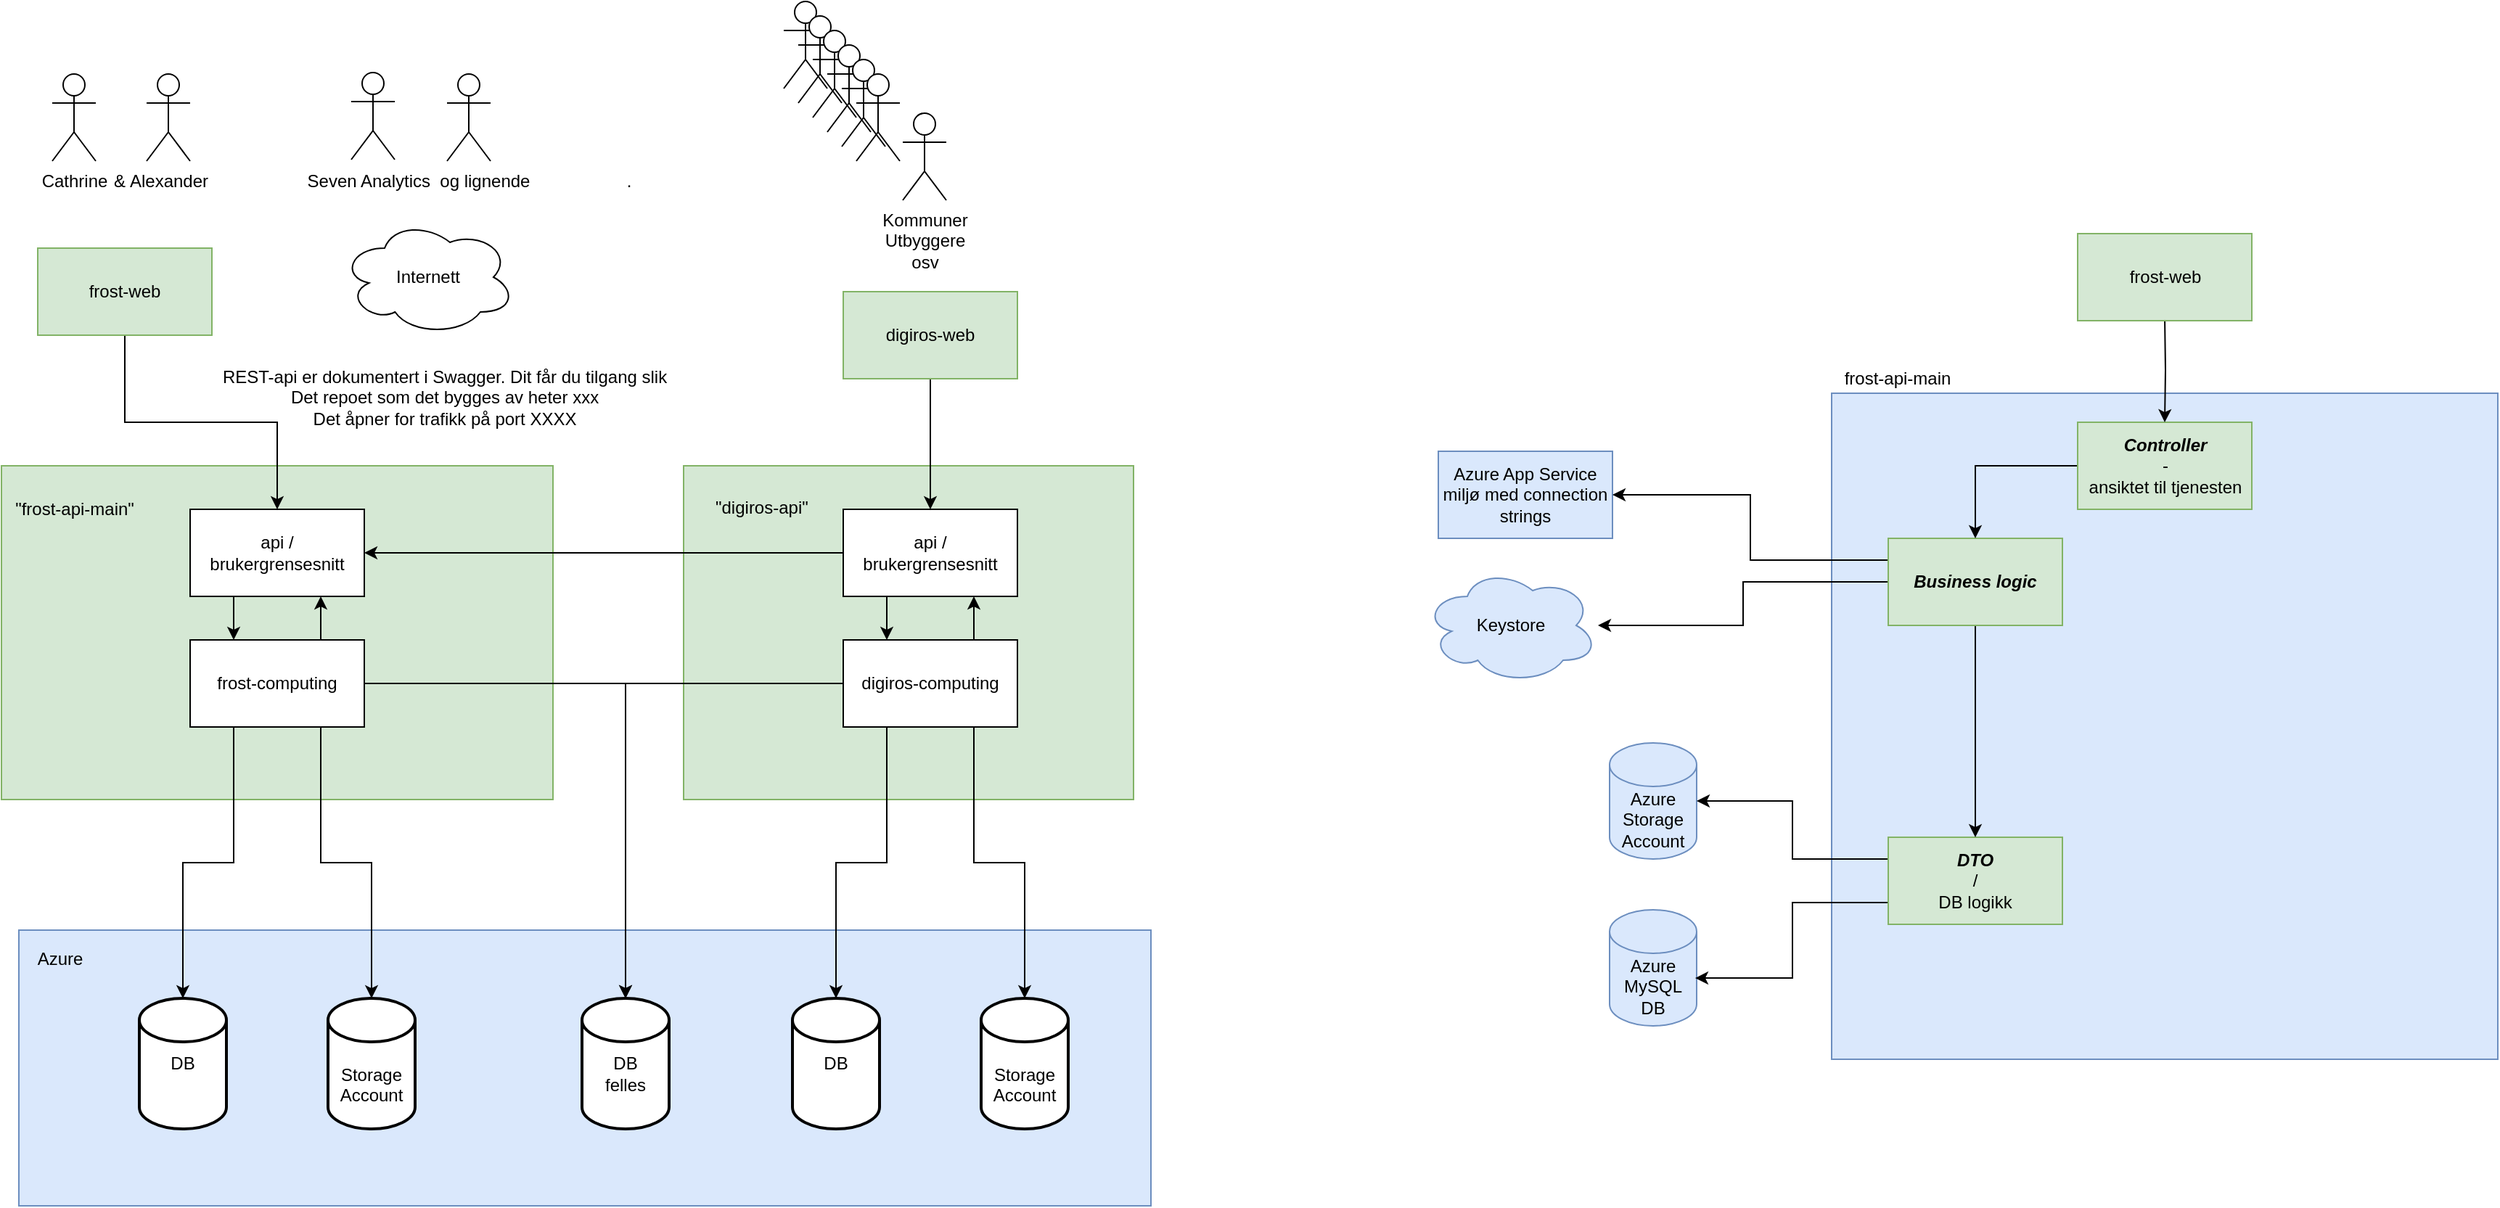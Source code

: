 <mxfile version="20.0.1" type="github">
  <diagram id="S6coE45IKj5krfFwBMSU" name="Page-1">
    <mxGraphModel dx="1420" dy="1660" grid="1" gridSize="10" guides="1" tooltips="1" connect="1" arrows="1" fold="1" page="1" pageScale="1" pageWidth="827" pageHeight="1169" math="0" shadow="0">
      <root>
        <mxCell id="0" />
        <mxCell id="1" parent="0" />
        <mxCell id="MuozXKnJQAJ_g8DEo5LX-35" value="" style="rounded=0;whiteSpace=wrap;html=1;fillColor=#dae8fc;strokeColor=#6c8ebf;" parent="1" vertex="1">
          <mxGeometry x="72" y="510" width="780" height="190" as="geometry" />
        </mxCell>
        <mxCell id="MuozXKnJQAJ_g8DEo5LX-17" value="" style="rounded=0;whiteSpace=wrap;html=1;fillColor=#d5e8d4;strokeColor=#82b366;" parent="1" vertex="1">
          <mxGeometry x="530" y="190" width="310" height="230" as="geometry" />
        </mxCell>
        <mxCell id="MuozXKnJQAJ_g8DEo5LX-10" value="" style="rounded=0;whiteSpace=wrap;html=1;fillColor=#d5e8d4;strokeColor=#82b366;" parent="1" vertex="1">
          <mxGeometry x="60" y="190" width="380" height="230" as="geometry" />
        </mxCell>
        <mxCell id="MuozXKnJQAJ_g8DEo5LX-12" style="edgeStyle=orthogonalEdgeStyle;rounded=0;orthogonalLoop=1;jettySize=auto;html=1;exitX=0.75;exitY=0;exitDx=0;exitDy=0;entryX=0.75;entryY=1;entryDx=0;entryDy=0;" parent="1" source="MuozXKnJQAJ_g8DEo5LX-2" target="MuozXKnJQAJ_g8DEo5LX-3" edge="1">
          <mxGeometry relative="1" as="geometry" />
        </mxCell>
        <mxCell id="MuozXKnJQAJ_g8DEo5LX-13" style="edgeStyle=orthogonalEdgeStyle;rounded=0;orthogonalLoop=1;jettySize=auto;html=1;exitX=0.25;exitY=1;exitDx=0;exitDy=0;entryX=0.5;entryY=0;entryDx=0;entryDy=0;entryPerimeter=0;" parent="1" source="MuozXKnJQAJ_g8DEo5LX-2" target="MuozXKnJQAJ_g8DEo5LX-6" edge="1">
          <mxGeometry relative="1" as="geometry" />
        </mxCell>
        <mxCell id="MuozXKnJQAJ_g8DEo5LX-14" style="edgeStyle=orthogonalEdgeStyle;rounded=0;orthogonalLoop=1;jettySize=auto;html=1;exitX=0.75;exitY=1;exitDx=0;exitDy=0;entryX=0.5;entryY=0;entryDx=0;entryDy=0;entryPerimeter=0;" parent="1" source="MuozXKnJQAJ_g8DEo5LX-2" target="MuozXKnJQAJ_g8DEo5LX-7" edge="1">
          <mxGeometry relative="1" as="geometry" />
        </mxCell>
        <mxCell id="MuozXKnJQAJ_g8DEo5LX-31" style="edgeStyle=orthogonalEdgeStyle;rounded=0;orthogonalLoop=1;jettySize=auto;html=1;exitX=1;exitY=0.5;exitDx=0;exitDy=0;entryX=0.5;entryY=0;entryDx=0;entryDy=0;entryPerimeter=0;" parent="1" source="MuozXKnJQAJ_g8DEo5LX-2" target="MuozXKnJQAJ_g8DEo5LX-27" edge="1">
          <mxGeometry relative="1" as="geometry" />
        </mxCell>
        <mxCell id="MuozXKnJQAJ_g8DEo5LX-2" value="frost-computing" style="rounded=0;whiteSpace=wrap;html=1;" parent="1" vertex="1">
          <mxGeometry x="190" y="310" width="120" height="60" as="geometry" />
        </mxCell>
        <mxCell id="MuozXKnJQAJ_g8DEo5LX-11" style="edgeStyle=orthogonalEdgeStyle;rounded=0;orthogonalLoop=1;jettySize=auto;html=1;exitX=0.25;exitY=1;exitDx=0;exitDy=0;entryX=0.25;entryY=0;entryDx=0;entryDy=0;" parent="1" source="MuozXKnJQAJ_g8DEo5LX-3" target="MuozXKnJQAJ_g8DEo5LX-2" edge="1">
          <mxGeometry relative="1" as="geometry" />
        </mxCell>
        <mxCell id="MuozXKnJQAJ_g8DEo5LX-3" value="&lt;div&gt;api /&lt;/div&gt;&lt;div&gt;brukergrensesnitt&lt;/div&gt;" style="rounded=0;whiteSpace=wrap;html=1;" parent="1" vertex="1">
          <mxGeometry x="190" y="220" width="120" height="60" as="geometry" />
        </mxCell>
        <mxCell id="MuozXKnJQAJ_g8DEo5LX-4" value="Internett" style="ellipse;shape=cloud;whiteSpace=wrap;html=1;" parent="1" vertex="1">
          <mxGeometry x="294" y="20" width="120" height="80" as="geometry" />
        </mxCell>
        <mxCell id="MuozXKnJQAJ_g8DEo5LX-6" value="DB" style="strokeWidth=2;html=1;shape=mxgraph.flowchart.database;whiteSpace=wrap;" parent="1" vertex="1">
          <mxGeometry x="155" y="557" width="60" height="90" as="geometry" />
        </mxCell>
        <mxCell id="MuozXKnJQAJ_g8DEo5LX-7" value="&lt;div&gt;&lt;br&gt;&lt;/div&gt;&lt;div&gt;&lt;br&gt;&lt;/div&gt;&lt;div&gt;Storage&lt;/div&gt;&lt;div&gt;Account&lt;br&gt;&lt;/div&gt;" style="strokeWidth=2;html=1;shape=mxgraph.flowchart.database;whiteSpace=wrap;" parent="1" vertex="1">
          <mxGeometry x="285" y="557" width="60" height="90" as="geometry" />
        </mxCell>
        <mxCell id="MuozXKnJQAJ_g8DEo5LX-15" value="&lt;div&gt;&quot;frost-api-main&quot;&lt;/div&gt;" style="text;html=1;align=center;verticalAlign=middle;resizable=0;points=[];autosize=1;strokeColor=none;fillColor=none;" parent="1" vertex="1">
          <mxGeometry x="60" y="210" width="100" height="20" as="geometry" />
        </mxCell>
        <mxCell id="MuozXKnJQAJ_g8DEo5LX-38" style="edgeStyle=orthogonalEdgeStyle;rounded=0;orthogonalLoop=1;jettySize=auto;html=1;exitX=0.5;exitY=1;exitDx=0;exitDy=0;" parent="1" source="MuozXKnJQAJ_g8DEo5LX-16" target="MuozXKnJQAJ_g8DEo5LX-37" edge="1">
          <mxGeometry relative="1" as="geometry" />
        </mxCell>
        <mxCell id="MuozXKnJQAJ_g8DEo5LX-16" value="&lt;div&gt;digiros-web&lt;/div&gt;" style="rounded=0;whiteSpace=wrap;html=1;fillColor=#d5e8d4;strokeColor=#82b366;" parent="1" vertex="1">
          <mxGeometry x="640" y="70" width="120" height="60" as="geometry" />
        </mxCell>
        <mxCell id="MuozXKnJQAJ_g8DEo5LX-18" value="&quot;digiros-api&quot;" style="text;whiteSpace=wrap;html=1;" parent="1" vertex="1">
          <mxGeometry x="550" y="205" width="80" height="30" as="geometry" />
        </mxCell>
        <mxCell id="MuozXKnJQAJ_g8DEo5LX-25" style="edgeStyle=orthogonalEdgeStyle;rounded=0;orthogonalLoop=1;jettySize=auto;html=1;exitX=0.25;exitY=1;exitDx=0;exitDy=0;" parent="1" source="MuozXKnJQAJ_g8DEo5LX-19" target="MuozXKnJQAJ_g8DEo5LX-23" edge="1">
          <mxGeometry relative="1" as="geometry" />
        </mxCell>
        <mxCell id="MuozXKnJQAJ_g8DEo5LX-26" style="edgeStyle=orthogonalEdgeStyle;rounded=0;orthogonalLoop=1;jettySize=auto;html=1;exitX=0.75;exitY=1;exitDx=0;exitDy=0;" parent="1" source="MuozXKnJQAJ_g8DEo5LX-19" target="MuozXKnJQAJ_g8DEo5LX-24" edge="1">
          <mxGeometry relative="1" as="geometry" />
        </mxCell>
        <mxCell id="MuozXKnJQAJ_g8DEo5LX-32" style="edgeStyle=orthogonalEdgeStyle;rounded=0;orthogonalLoop=1;jettySize=auto;html=1;exitX=0;exitY=0.5;exitDx=0;exitDy=0;entryX=0.5;entryY=0;entryDx=0;entryDy=0;entryPerimeter=0;" parent="1" source="MuozXKnJQAJ_g8DEo5LX-19" target="MuozXKnJQAJ_g8DEo5LX-27" edge="1">
          <mxGeometry relative="1" as="geometry" />
        </mxCell>
        <mxCell id="MuozXKnJQAJ_g8DEo5LX-40" style="edgeStyle=orthogonalEdgeStyle;rounded=0;orthogonalLoop=1;jettySize=auto;html=1;exitX=0.75;exitY=0;exitDx=0;exitDy=0;entryX=0.75;entryY=1;entryDx=0;entryDy=0;" parent="1" source="MuozXKnJQAJ_g8DEo5LX-19" target="MuozXKnJQAJ_g8DEo5LX-37" edge="1">
          <mxGeometry relative="1" as="geometry" />
        </mxCell>
        <mxCell id="MuozXKnJQAJ_g8DEo5LX-19" value="&lt;div&gt;digiros-computing&lt;/div&gt;" style="rounded=0;whiteSpace=wrap;html=1;" parent="1" vertex="1">
          <mxGeometry x="640" y="310" width="120" height="60" as="geometry" />
        </mxCell>
        <mxCell id="MuozXKnJQAJ_g8DEo5LX-23" value="DB" style="strokeWidth=2;html=1;shape=mxgraph.flowchart.database;whiteSpace=wrap;" parent="1" vertex="1">
          <mxGeometry x="605" y="557" width="60" height="90" as="geometry" />
        </mxCell>
        <mxCell id="MuozXKnJQAJ_g8DEo5LX-24" value="&lt;div&gt;&lt;br&gt;&lt;/div&gt;&lt;div&gt;&lt;br&gt;&lt;/div&gt;&lt;div&gt;Storage&lt;/div&gt;&lt;div&gt;Account&lt;br&gt;&lt;/div&gt;" style="strokeWidth=2;html=1;shape=mxgraph.flowchart.database;whiteSpace=wrap;" parent="1" vertex="1">
          <mxGeometry x="735" y="557" width="60" height="90" as="geometry" />
        </mxCell>
        <mxCell id="MuozXKnJQAJ_g8DEo5LX-27" value="&lt;div&gt;&lt;br&gt;&lt;/div&gt;&lt;div&gt;DB&lt;/div&gt;&lt;div&gt;felles&lt;/div&gt;" style="strokeWidth=2;html=1;shape=mxgraph.flowchart.database;whiteSpace=wrap;" parent="1" vertex="1">
          <mxGeometry x="460" y="557" width="60" height="90" as="geometry" />
        </mxCell>
        <mxCell id="MuozXKnJQAJ_g8DEo5LX-36" value="Azure" style="text;html=1;align=center;verticalAlign=middle;resizable=0;points=[];autosize=1;strokeColor=none;fillColor=none;" parent="1" vertex="1">
          <mxGeometry x="75" y="520" width="50" height="20" as="geometry" />
        </mxCell>
        <mxCell id="MuozXKnJQAJ_g8DEo5LX-39" style="edgeStyle=orthogonalEdgeStyle;rounded=0;orthogonalLoop=1;jettySize=auto;html=1;exitX=0.25;exitY=1;exitDx=0;exitDy=0;entryX=0.25;entryY=0;entryDx=0;entryDy=0;" parent="1" source="MuozXKnJQAJ_g8DEo5LX-37" target="MuozXKnJQAJ_g8DEo5LX-19" edge="1">
          <mxGeometry relative="1" as="geometry" />
        </mxCell>
        <mxCell id="MuozXKnJQAJ_g8DEo5LX-65" style="edgeStyle=orthogonalEdgeStyle;rounded=0;orthogonalLoop=1;jettySize=auto;html=1;exitX=0;exitY=0.5;exitDx=0;exitDy=0;entryX=1;entryY=0.5;entryDx=0;entryDy=0;" parent="1" source="MuozXKnJQAJ_g8DEo5LX-37" target="MuozXKnJQAJ_g8DEo5LX-3" edge="1">
          <mxGeometry relative="1" as="geometry" />
        </mxCell>
        <mxCell id="MuozXKnJQAJ_g8DEo5LX-37" value="api / brukergrensesnitt" style="rounded=0;whiteSpace=wrap;html=1;" parent="1" vertex="1">
          <mxGeometry x="640" y="220" width="120" height="60" as="geometry" />
        </mxCell>
        <mxCell id="MuozXKnJQAJ_g8DEo5LX-41" value="&lt;div&gt;Alexander&lt;/div&gt;" style="shape=umlActor;verticalLabelPosition=bottom;verticalAlign=top;html=1;outlineConnect=0;" parent="1" vertex="1">
          <mxGeometry x="160" y="-80" width="30" height="60" as="geometry" />
        </mxCell>
        <mxCell id="MuozXKnJQAJ_g8DEo5LX-45" value="&lt;div&gt;Cathrine&lt;/div&gt;&lt;div&gt;&lt;br&gt;&lt;/div&gt;" style="shape=umlActor;verticalLabelPosition=bottom;verticalAlign=top;html=1;outlineConnect=0;" parent="1" vertex="1">
          <mxGeometry x="95" y="-80" width="30" height="60" as="geometry" />
        </mxCell>
        <mxCell id="MuozXKnJQAJ_g8DEo5LX-47" style="edgeStyle=orthogonalEdgeStyle;rounded=0;orthogonalLoop=1;jettySize=auto;html=1;exitX=0.5;exitY=1;exitDx=0;exitDy=0;entryX=0.5;entryY=0;entryDx=0;entryDy=0;" parent="1" source="MuozXKnJQAJ_g8DEo5LX-46" target="MuozXKnJQAJ_g8DEo5LX-3" edge="1">
          <mxGeometry relative="1" as="geometry" />
        </mxCell>
        <mxCell id="MuozXKnJQAJ_g8DEo5LX-46" value="&lt;div&gt;frost-web&lt;/div&gt;" style="rounded=0;whiteSpace=wrap;html=1;fillColor=#d5e8d4;strokeColor=#82b366;" parent="1" vertex="1">
          <mxGeometry x="85" y="40" width="120" height="60" as="geometry" />
        </mxCell>
        <mxCell id="MuozXKnJQAJ_g8DEo5LX-49" value="&lt;div&gt;&amp;amp;&lt;/div&gt;" style="text;html=1;align=center;verticalAlign=middle;resizable=0;points=[];autosize=1;strokeColor=none;fillColor=none;" parent="1" vertex="1">
          <mxGeometry x="131" y="-16" width="20" height="20" as="geometry" />
        </mxCell>
        <mxCell id="MuozXKnJQAJ_g8DEo5LX-50" value="&lt;div&gt;Seven Analytics&amp;nbsp; og lignende&amp;nbsp;&amp;nbsp;&amp;nbsp;&amp;nbsp;&amp;nbsp;&amp;nbsp;&amp;nbsp;&amp;nbsp;&amp;nbsp;&amp;nbsp;&amp;nbsp;&amp;nbsp;&amp;nbsp;&amp;nbsp;&amp;nbsp;&amp;nbsp;&amp;nbsp;&amp;nbsp;&amp;nbsp; .&lt;/div&gt;" style="shape=umlActor;verticalLabelPosition=bottom;verticalAlign=top;html=1;outlineConnect=0;" parent="1" vertex="1">
          <mxGeometry x="367" y="-80" width="30" height="60" as="geometry" />
        </mxCell>
        <mxCell id="MuozXKnJQAJ_g8DEo5LX-51" value="&lt;div&gt;Kommuner&lt;/div&gt;&lt;div&gt;Utbyggere&lt;/div&gt;&lt;div&gt;osv&lt;/div&gt;" style="shape=umlActor;verticalLabelPosition=bottom;verticalAlign=top;html=1;outlineConnect=0;" parent="1" vertex="1">
          <mxGeometry x="681" y="-53" width="30" height="60" as="geometry" />
        </mxCell>
        <mxCell id="MuozXKnJQAJ_g8DEo5LX-53" value="" style="shape=umlActor;verticalLabelPosition=bottom;verticalAlign=top;html=1;outlineConnect=0;" parent="1" vertex="1">
          <mxGeometry x="599" y="-130" width="30" height="60" as="geometry" />
        </mxCell>
        <mxCell id="MuozXKnJQAJ_g8DEo5LX-56" value="" style="shape=umlActor;verticalLabelPosition=bottom;verticalAlign=top;html=1;outlineConnect=0;" parent="1" vertex="1">
          <mxGeometry x="609" y="-120" width="30" height="60" as="geometry" />
        </mxCell>
        <mxCell id="MuozXKnJQAJ_g8DEo5LX-57" value="" style="shape=umlActor;verticalLabelPosition=bottom;verticalAlign=top;html=1;outlineConnect=0;" parent="1" vertex="1">
          <mxGeometry x="619" y="-110" width="30" height="60" as="geometry" />
        </mxCell>
        <mxCell id="MuozXKnJQAJ_g8DEo5LX-58" value="" style="shape=umlActor;verticalLabelPosition=bottom;verticalAlign=top;html=1;outlineConnect=0;" parent="1" vertex="1">
          <mxGeometry x="629" y="-100" width="30" height="60" as="geometry" />
        </mxCell>
        <mxCell id="MuozXKnJQAJ_g8DEo5LX-59" value="" style="shape=umlActor;verticalLabelPosition=bottom;verticalAlign=top;html=1;outlineConnect=0;" parent="1" vertex="1">
          <mxGeometry x="639" y="-90" width="30" height="60" as="geometry" />
        </mxCell>
        <mxCell id="MuozXKnJQAJ_g8DEo5LX-60" value="" style="shape=umlActor;verticalLabelPosition=bottom;verticalAlign=top;html=1;outlineConnect=0;" parent="1" vertex="1">
          <mxGeometry x="649" y="-80" width="30" height="60" as="geometry" />
        </mxCell>
        <mxCell id="MuozXKnJQAJ_g8DEo5LX-63" value="" style="shape=umlActor;verticalLabelPosition=bottom;verticalAlign=top;html=1;outlineConnect=0;" parent="1" vertex="1">
          <mxGeometry x="301" y="-81" width="30" height="60" as="geometry" />
        </mxCell>
        <mxCell id="MuozXKnJQAJ_g8DEo5LX-67" value="&lt;div&gt;REST-api er dokumentert i Swagger. Dit får du tilgang slik&lt;br&gt;&lt;/div&gt;&lt;div&gt;Det repoet som det bygges av heter xxx&lt;/div&gt;&lt;div&gt;Det åpner for trafikk på port XXXX&lt;/div&gt;&lt;div&gt;&lt;br&gt;&lt;/div&gt;" style="text;html=1;align=center;verticalAlign=middle;resizable=0;points=[];autosize=1;strokeColor=none;fillColor=none;" parent="1" vertex="1">
          <mxGeometry x="205" y="120" width="320" height="60" as="geometry" />
        </mxCell>
        <mxCell id="aZpcRo_Wag50YZnXHnpT-1" value="" style="whiteSpace=wrap;html=1;aspect=fixed;fillColor=#dae8fc;strokeColor=#6c8ebf;" vertex="1" parent="1">
          <mxGeometry x="1321" y="140" width="459" height="459" as="geometry" />
        </mxCell>
        <mxCell id="aZpcRo_Wag50YZnXHnpT-2" value="&lt;div&gt;frost-api-main&lt;/div&gt;" style="text;html=1;align=center;verticalAlign=middle;resizable=0;points=[];autosize=1;strokeColor=none;fillColor=none;" vertex="1" parent="1">
          <mxGeometry x="1321" y="120" width="90" height="20" as="geometry" />
        </mxCell>
        <mxCell id="aZpcRo_Wag50YZnXHnpT-3" value="Azure MySQL DB" style="shape=cylinder3;whiteSpace=wrap;html=1;boundedLbl=1;backgroundOutline=1;size=15;fillColor=#dae8fc;strokeColor=#6c8ebf;" vertex="1" parent="1">
          <mxGeometry x="1168" y="496" width="60" height="80" as="geometry" />
        </mxCell>
        <mxCell id="aZpcRo_Wag50YZnXHnpT-4" value="Azure Storage Account" style="shape=cylinder3;whiteSpace=wrap;html=1;boundedLbl=1;backgroundOutline=1;size=15;fillColor=#dae8fc;strokeColor=#6c8ebf;" vertex="1" parent="1">
          <mxGeometry x="1168" y="381" width="60" height="80" as="geometry" />
        </mxCell>
        <mxCell id="aZpcRo_Wag50YZnXHnpT-5" value="Keystore" style="ellipse;shape=cloud;whiteSpace=wrap;html=1;fillColor=#dae8fc;strokeColor=#6c8ebf;" vertex="1" parent="1">
          <mxGeometry x="1040" y="260" width="120" height="80" as="geometry" />
        </mxCell>
        <mxCell id="aZpcRo_Wag50YZnXHnpT-6" value="Azure App Service miljø med connection strings" style="rounded=0;whiteSpace=wrap;html=1;fillColor=#dae8fc;strokeColor=#6c8ebf;" vertex="1" parent="1">
          <mxGeometry x="1050" y="180" width="120" height="60" as="geometry" />
        </mxCell>
        <mxCell id="aZpcRo_Wag50YZnXHnpT-13" style="edgeStyle=orthogonalEdgeStyle;rounded=0;orthogonalLoop=1;jettySize=auto;html=1;exitX=0;exitY=0.25;exitDx=0;exitDy=0;strokeColor=default;" edge="1" parent="1" source="aZpcRo_Wag50YZnXHnpT-7" target="aZpcRo_Wag50YZnXHnpT-4">
          <mxGeometry relative="1" as="geometry" />
        </mxCell>
        <mxCell id="aZpcRo_Wag50YZnXHnpT-14" style="edgeStyle=orthogonalEdgeStyle;rounded=0;orthogonalLoop=1;jettySize=auto;html=1;exitX=0;exitY=0.75;exitDx=0;exitDy=0;entryX=0.983;entryY=0.588;entryDx=0;entryDy=0;entryPerimeter=0;strokeColor=default;" edge="1" parent="1" source="aZpcRo_Wag50YZnXHnpT-7" target="aZpcRo_Wag50YZnXHnpT-3">
          <mxGeometry relative="1" as="geometry" />
        </mxCell>
        <mxCell id="aZpcRo_Wag50YZnXHnpT-7" value="&lt;div&gt;&lt;b&gt;&lt;i&gt;DTO&lt;/i&gt;&lt;/b&gt;&lt;/div&gt;&lt;div&gt;/&lt;/div&gt;&lt;div&gt;DB logikk&lt;br&gt;&lt;/div&gt;" style="rounded=0;whiteSpace=wrap;html=1;fillColor=#d5e8d4;strokeColor=#82b366;" vertex="1" parent="1">
          <mxGeometry x="1360" y="446" width="120" height="60" as="geometry" />
        </mxCell>
        <mxCell id="aZpcRo_Wag50YZnXHnpT-11" style="edgeStyle=orthogonalEdgeStyle;rounded=0;orthogonalLoop=1;jettySize=auto;html=1;exitX=0;exitY=0.25;exitDx=0;exitDy=0;entryX=1;entryY=0.5;entryDx=0;entryDy=0;strokeColor=default;" edge="1" parent="1" source="aZpcRo_Wag50YZnXHnpT-8" target="aZpcRo_Wag50YZnXHnpT-6">
          <mxGeometry relative="1" as="geometry" />
        </mxCell>
        <mxCell id="aZpcRo_Wag50YZnXHnpT-12" style="edgeStyle=orthogonalEdgeStyle;rounded=0;orthogonalLoop=1;jettySize=auto;html=1;exitX=0;exitY=0.5;exitDx=0;exitDy=0;strokeColor=default;" edge="1" parent="1" source="aZpcRo_Wag50YZnXHnpT-8" target="aZpcRo_Wag50YZnXHnpT-5">
          <mxGeometry relative="1" as="geometry">
            <mxPoint x="1162" y="390" as="targetPoint" />
          </mxGeometry>
        </mxCell>
        <mxCell id="aZpcRo_Wag50YZnXHnpT-18" style="edgeStyle=orthogonalEdgeStyle;rounded=0;orthogonalLoop=1;jettySize=auto;html=1;exitX=0.5;exitY=1;exitDx=0;exitDy=0;entryX=0.5;entryY=0;entryDx=0;entryDy=0;strokeColor=default;" edge="1" parent="1" source="aZpcRo_Wag50YZnXHnpT-8" target="aZpcRo_Wag50YZnXHnpT-7">
          <mxGeometry relative="1" as="geometry" />
        </mxCell>
        <mxCell id="aZpcRo_Wag50YZnXHnpT-8" value="&lt;b&gt;&lt;i&gt;Business logic&lt;/i&gt;&lt;/b&gt;" style="rounded=0;whiteSpace=wrap;html=1;fillColor=#d5e8d4;strokeColor=#82b366;" vertex="1" parent="1">
          <mxGeometry x="1360" y="240" width="120" height="60" as="geometry" />
        </mxCell>
        <mxCell id="aZpcRo_Wag50YZnXHnpT-17" style="edgeStyle=orthogonalEdgeStyle;rounded=0;orthogonalLoop=1;jettySize=auto;html=1;strokeColor=default;" edge="1" parent="1" source="aZpcRo_Wag50YZnXHnpT-9" target="aZpcRo_Wag50YZnXHnpT-8">
          <mxGeometry relative="1" as="geometry" />
        </mxCell>
        <mxCell id="aZpcRo_Wag50YZnXHnpT-9" value="&lt;div&gt;&lt;b&gt;&lt;i&gt;Controller&lt;/i&gt;&lt;/b&gt;&lt;/div&gt;&lt;div&gt;-&lt;/div&gt;&lt;div&gt;ansiktet til tjenesten&lt;br&gt;&lt;/div&gt;" style="rounded=0;whiteSpace=wrap;html=1;fillColor=#d5e8d4;strokeColor=#82b366;" vertex="1" parent="1">
          <mxGeometry x="1490.5" y="160" width="120" height="60" as="geometry" />
        </mxCell>
        <mxCell id="aZpcRo_Wag50YZnXHnpT-16" style="edgeStyle=orthogonalEdgeStyle;rounded=0;orthogonalLoop=1;jettySize=auto;html=1;strokeColor=default;" edge="1" parent="1" target="aZpcRo_Wag50YZnXHnpT-9">
          <mxGeometry relative="1" as="geometry">
            <mxPoint x="1550.5" y="87" as="sourcePoint" />
          </mxGeometry>
        </mxCell>
        <mxCell id="aZpcRo_Wag50YZnXHnpT-19" value="&lt;div&gt;frost-web&lt;/div&gt;" style="rounded=0;whiteSpace=wrap;html=1;fillColor=#d5e8d4;strokeColor=#82b366;" vertex="1" parent="1">
          <mxGeometry x="1490.5" y="30" width="120" height="60" as="geometry" />
        </mxCell>
      </root>
    </mxGraphModel>
  </diagram>
</mxfile>
